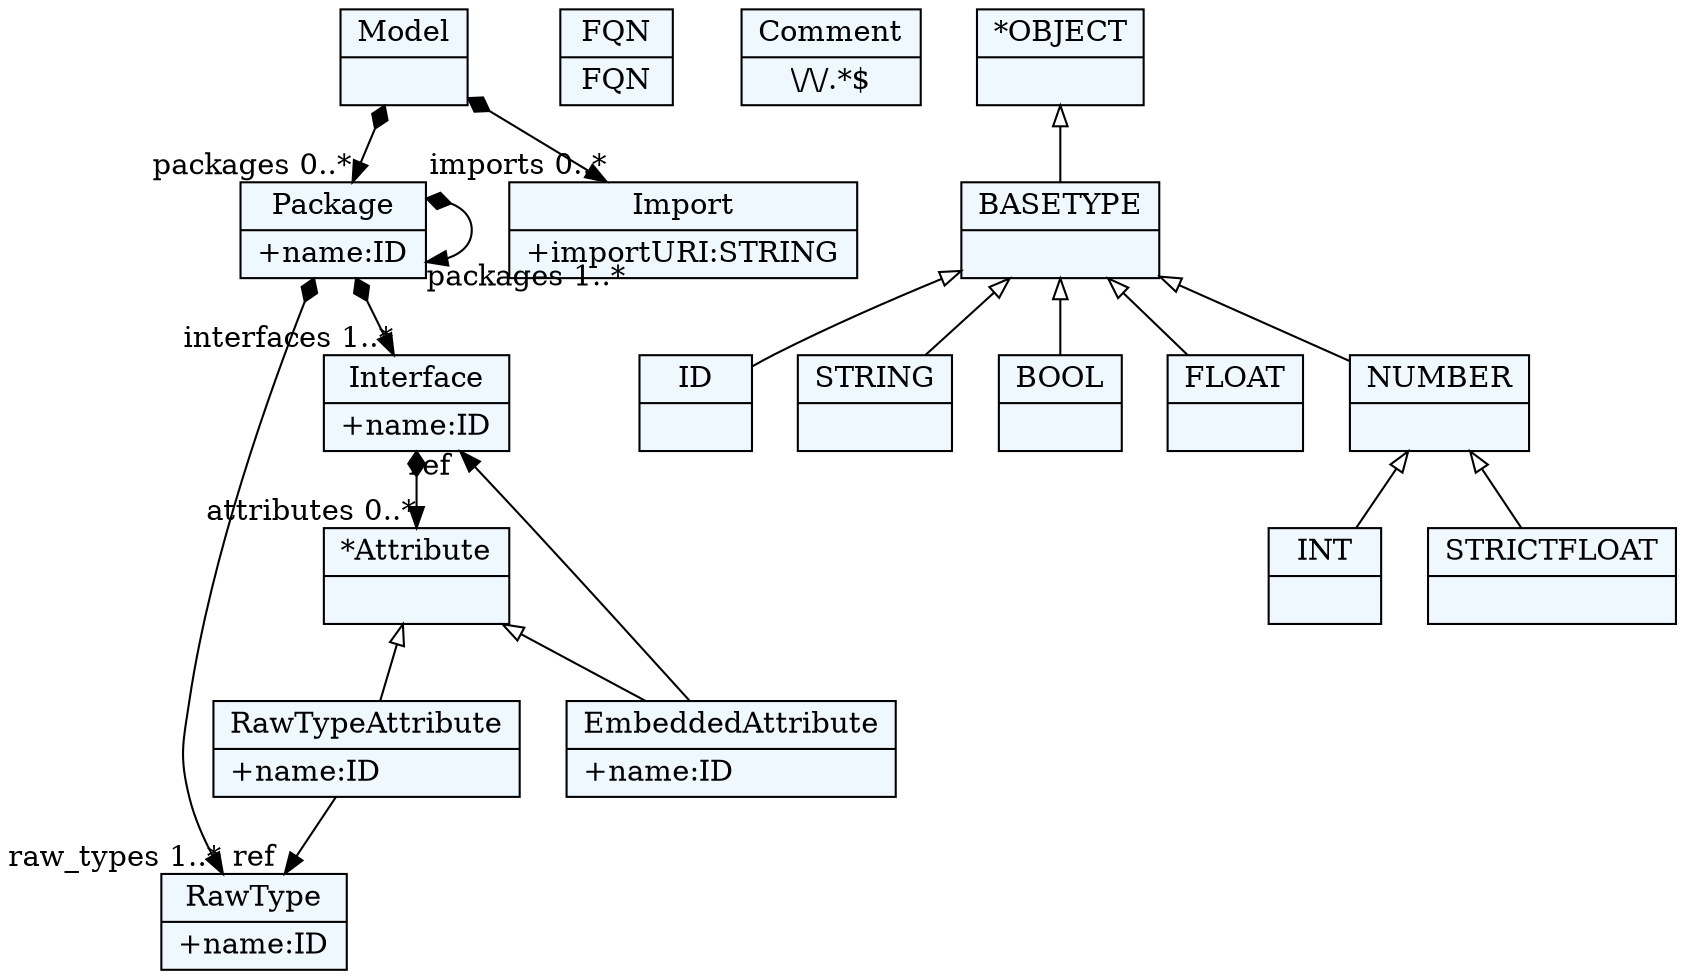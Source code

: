 
    digraph xtext {
    fontname = "Bitstream Vera Sans"
    fontsize = 8
    node[
        shape=record,
        style=filled,
        fillcolor=aliceblue
    ]
    nodesep = 0.3
    edge[dir=black,arrowtail=empty]


40404440[ label="{Model|}"]

40409384[ label="{Package|+name:ID\l}"]

40414328[ label="{RawType|+name:ID\l}"]

40419864[ label="{Interface|+name:ID\l}"]

40425400[ label="{*Attribute|}"]

40430936[ label="{RawTypeAttribute|+name:ID\l}"]

40436472[ label="{EmbeddedAttribute|+name:ID\l}"]

40442008[ label="{FQN|FQN}"]

40447544[ label="{Import|+importURI:STRING\l}"]

40455224[ label="{Comment|\\/\\/.*$}"]

40311608[ label="{ID|}"]

40274968[ label="{STRING|}"]

40254776[ label="{BOOL|}"]

40358200[ label="{INT|}"]

40378648[ label="{FLOAT|}"]

40384184[ label="{STRICTFLOAT|}"]

40389720[ label="{NUMBER|}"]

40395256[ label="{BASETYPE|}"]

40400792[ label="{*OBJECT|}"]



40404440 -> 40447544[arrowtail=diamond, dir=both, headlabel="imports 0..*"]
40404440 -> 40409384[arrowtail=diamond, dir=both, headlabel="packages 0..*"]
40409384 -> 40419864[arrowtail=diamond, dir=both, headlabel="interfaces 1..*"]
40409384 -> 40409384[arrowtail=diamond, dir=both, headlabel="packages 1..*"]
40409384 -> 40414328[arrowtail=diamond, dir=both, headlabel="raw_types 1..*"]
40419864 -> 40425400[arrowtail=diamond, dir=both, headlabel="attributes 0..*"]
40425400 -> 40430936 [dir=back]
40425400 -> 40436472 [dir=back]
40430936 -> 40414328[headlabel="ref "]
40436472 -> 40419864[headlabel="ref "]
40389720 -> 40384184 [dir=back]
40389720 -> 40358200 [dir=back]
40395256 -> 40389720 [dir=back]
40395256 -> 40378648 [dir=back]
40395256 -> 40254776 [dir=back]
40395256 -> 40311608 [dir=back]
40395256 -> 40274968 [dir=back]
40400792 -> 40395256 [dir=back]

}
